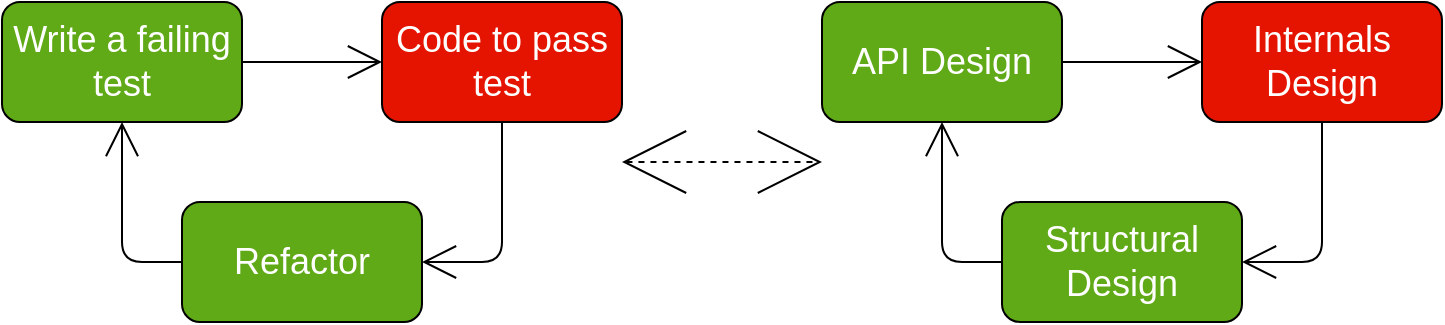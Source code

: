 <mxfile>
    <diagram id="XYv8XfoJUm7ntd6u_slZ" name="Page-1">
        <mxGraphModel dx="698" dy="648" grid="1" gridSize="10" guides="1" tooltips="1" connect="1" arrows="1" fold="1" page="1" pageScale="1" pageWidth="850" pageHeight="1100" math="0" shadow="0">
            <root>
                <mxCell id="0"/>
                <mxCell id="1" parent="0"/>
                <mxCell id="11" style="edgeStyle=orthogonalEdgeStyle;html=1;exitX=1;exitY=0.5;exitDx=0;exitDy=0;entryX=0;entryY=0.5;entryDx=0;entryDy=0;fontSize=18;endArrow=open;endFill=0;endSize=15;strokeColor=#000000;" edge="1" parent="1" source="2" target="3">
                    <mxGeometry relative="1" as="geometry"/>
                </mxCell>
                <mxCell id="2" value="Write a failing test" style="rounded=1;whiteSpace=wrap;html=1;fontSize=18;fillColor=#60a917;fontColor=#ffffff;strokeColor=#000000;" vertex="1" parent="1">
                    <mxGeometry x="10" y="10" width="120" height="60" as="geometry"/>
                </mxCell>
                <mxCell id="9" style="edgeStyle=orthogonalEdgeStyle;html=1;exitX=0.5;exitY=1;exitDx=0;exitDy=0;entryX=1;entryY=0.5;entryDx=0;entryDy=0;fontSize=18;endArrow=open;endFill=0;endSize=15;strokeColor=#000000;" edge="1" parent="1" source="3" target="4">
                    <mxGeometry relative="1" as="geometry"/>
                </mxCell>
                <mxCell id="3" value="Code to pass test" style="rounded=1;whiteSpace=wrap;html=1;fontSize=18;fillColor=#e51400;fontColor=#ffffff;strokeColor=#000000;" vertex="1" parent="1">
                    <mxGeometry x="200" y="10" width="120" height="60" as="geometry"/>
                </mxCell>
                <mxCell id="10" style="edgeStyle=orthogonalEdgeStyle;html=1;exitX=0;exitY=0.5;exitDx=0;exitDy=0;entryX=0.5;entryY=1;entryDx=0;entryDy=0;fontSize=18;endArrow=open;endFill=0;endSize=15;strokeColor=#000000;" edge="1" parent="1" source="4" target="2">
                    <mxGeometry relative="1" as="geometry"/>
                </mxCell>
                <mxCell id="4" value="Refactor" style="rounded=1;whiteSpace=wrap;html=1;fontSize=18;fillColor=#60a917;fontColor=#ffffff;strokeColor=#000000;" vertex="1" parent="1">
                    <mxGeometry x="100" y="110" width="120" height="60" as="geometry"/>
                </mxCell>
                <mxCell id="12" style="edgeStyle=orthogonalEdgeStyle;html=1;exitX=1;exitY=0.5;exitDx=0;exitDy=0;entryX=0;entryY=0.5;entryDx=0;entryDy=0;fontSize=18;endArrow=open;endFill=0;endSize=15;strokeColor=#000000;" edge="1" parent="1" source="13" target="15">
                    <mxGeometry relative="1" as="geometry"/>
                </mxCell>
                <mxCell id="13" value="API Design" style="rounded=1;whiteSpace=wrap;html=1;fontSize=18;fillColor=#60a917;fontColor=#ffffff;strokeColor=#000000;" vertex="1" parent="1">
                    <mxGeometry x="420" y="10" width="120" height="60" as="geometry"/>
                </mxCell>
                <mxCell id="14" style="edgeStyle=orthogonalEdgeStyle;html=1;exitX=0.5;exitY=1;exitDx=0;exitDy=0;entryX=1;entryY=0.5;entryDx=0;entryDy=0;fontSize=18;endArrow=open;endFill=0;endSize=15;strokeColor=#000000;" edge="1" parent="1" source="15" target="17">
                    <mxGeometry relative="1" as="geometry"/>
                </mxCell>
                <mxCell id="15" value="Internals Design" style="rounded=1;whiteSpace=wrap;html=1;fontSize=18;fillColor=#e51400;fontColor=#ffffff;strokeColor=#000000;" vertex="1" parent="1">
                    <mxGeometry x="610" y="10" width="120" height="60" as="geometry"/>
                </mxCell>
                <mxCell id="16" style="edgeStyle=orthogonalEdgeStyle;html=1;exitX=0;exitY=0.5;exitDx=0;exitDy=0;entryX=0.5;entryY=1;entryDx=0;entryDy=0;fontSize=18;endArrow=open;endFill=0;endSize=15;strokeColor=#000000;" edge="1" parent="1" source="17" target="13">
                    <mxGeometry relative="1" as="geometry"/>
                </mxCell>
                <mxCell id="17" value="Structural Design" style="rounded=1;whiteSpace=wrap;html=1;fontSize=18;fillColor=#60a917;fontColor=#ffffff;strokeColor=#000000;" vertex="1" parent="1">
                    <mxGeometry x="510" y="110" width="120" height="60" as="geometry"/>
                </mxCell>
                <mxCell id="18" value="" style="endArrow=open;startArrow=open;html=1;fontSize=18;endSize=30;strokeColor=#000000;startFill=0;endFill=0;startSize=30;dashed=1;" edge="1" parent="1">
                    <mxGeometry width="50" height="50" relative="1" as="geometry">
                        <mxPoint x="320" y="90" as="sourcePoint"/>
                        <mxPoint x="420" y="90" as="targetPoint"/>
                    </mxGeometry>
                </mxCell>
            </root>
        </mxGraphModel>
    </diagram>
</mxfile>